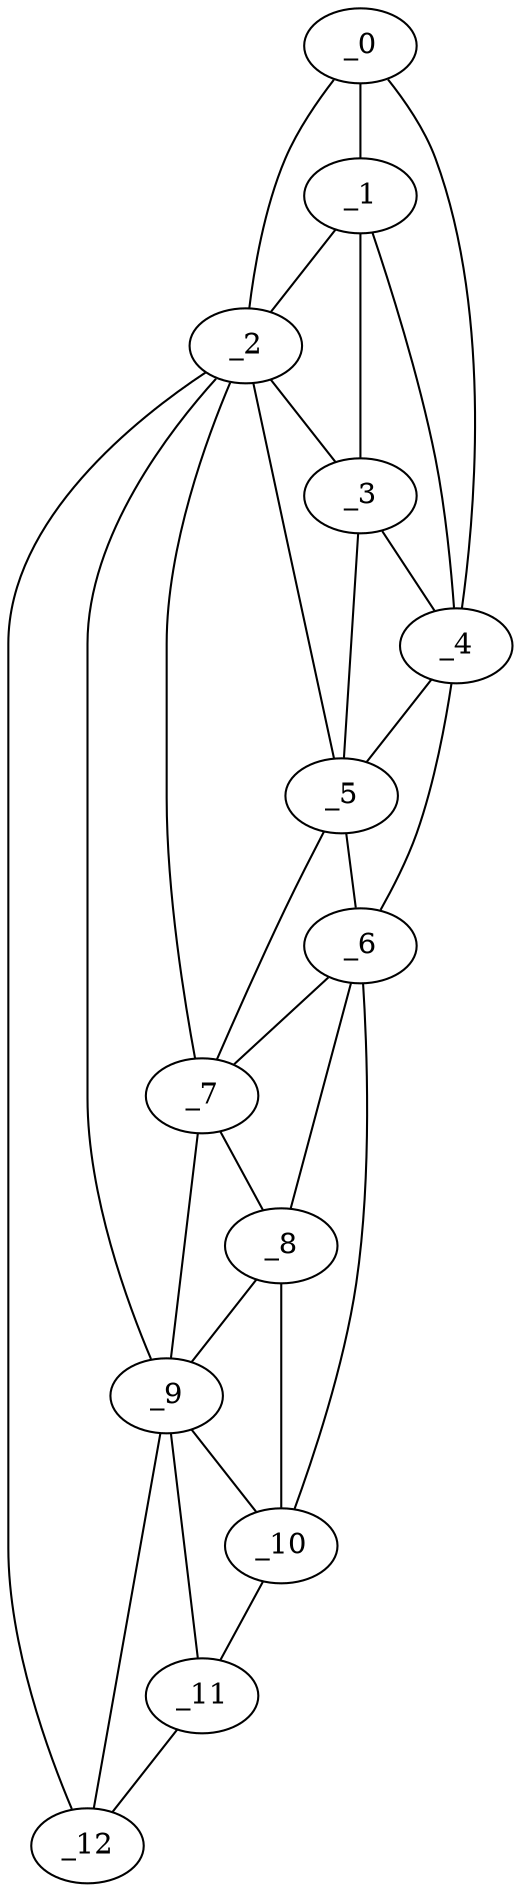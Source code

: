 graph "obj11__250.gxl" {
	_0	 [x=13,
		y=39];
	_1	 [x=26,
		y=28];
	_0 -- _1	 [valence=2];
	_2	 [x=29,
		y=46];
	_0 -- _2	 [valence=1];
	_4	 [x=36,
		y=19];
	_0 -- _4	 [valence=1];
	_1 -- _2	 [valence=2];
	_3	 [x=35,
		y=22];
	_1 -- _3	 [valence=2];
	_1 -- _4	 [valence=2];
	_2 -- _3	 [valence=2];
	_5	 [x=48,
		y=25];
	_2 -- _5	 [valence=1];
	_7	 [x=55,
		y=26];
	_2 -- _7	 [valence=1];
	_9	 [x=77,
		y=30];
	_2 -- _9	 [valence=2];
	_12	 [x=118,
		y=37];
	_2 -- _12	 [valence=1];
	_3 -- _4	 [valence=2];
	_3 -- _5	 [valence=2];
	_4 -- _5	 [valence=2];
	_6	 [x=55,
		y=17];
	_4 -- _6	 [valence=1];
	_5 -- _6	 [valence=2];
	_5 -- _7	 [valence=2];
	_6 -- _7	 [valence=2];
	_8	 [x=66,
		y=24];
	_6 -- _8	 [valence=2];
	_10	 [x=83,
		y=23];
	_6 -- _10	 [valence=1];
	_7 -- _8	 [valence=2];
	_7 -- _9	 [valence=2];
	_8 -- _9	 [valence=2];
	_8 -- _10	 [valence=2];
	_9 -- _10	 [valence=2];
	_11	 [x=108,
		y=29];
	_9 -- _11	 [valence=1];
	_9 -- _12	 [valence=1];
	_10 -- _11	 [valence=1];
	_11 -- _12	 [valence=1];
}
